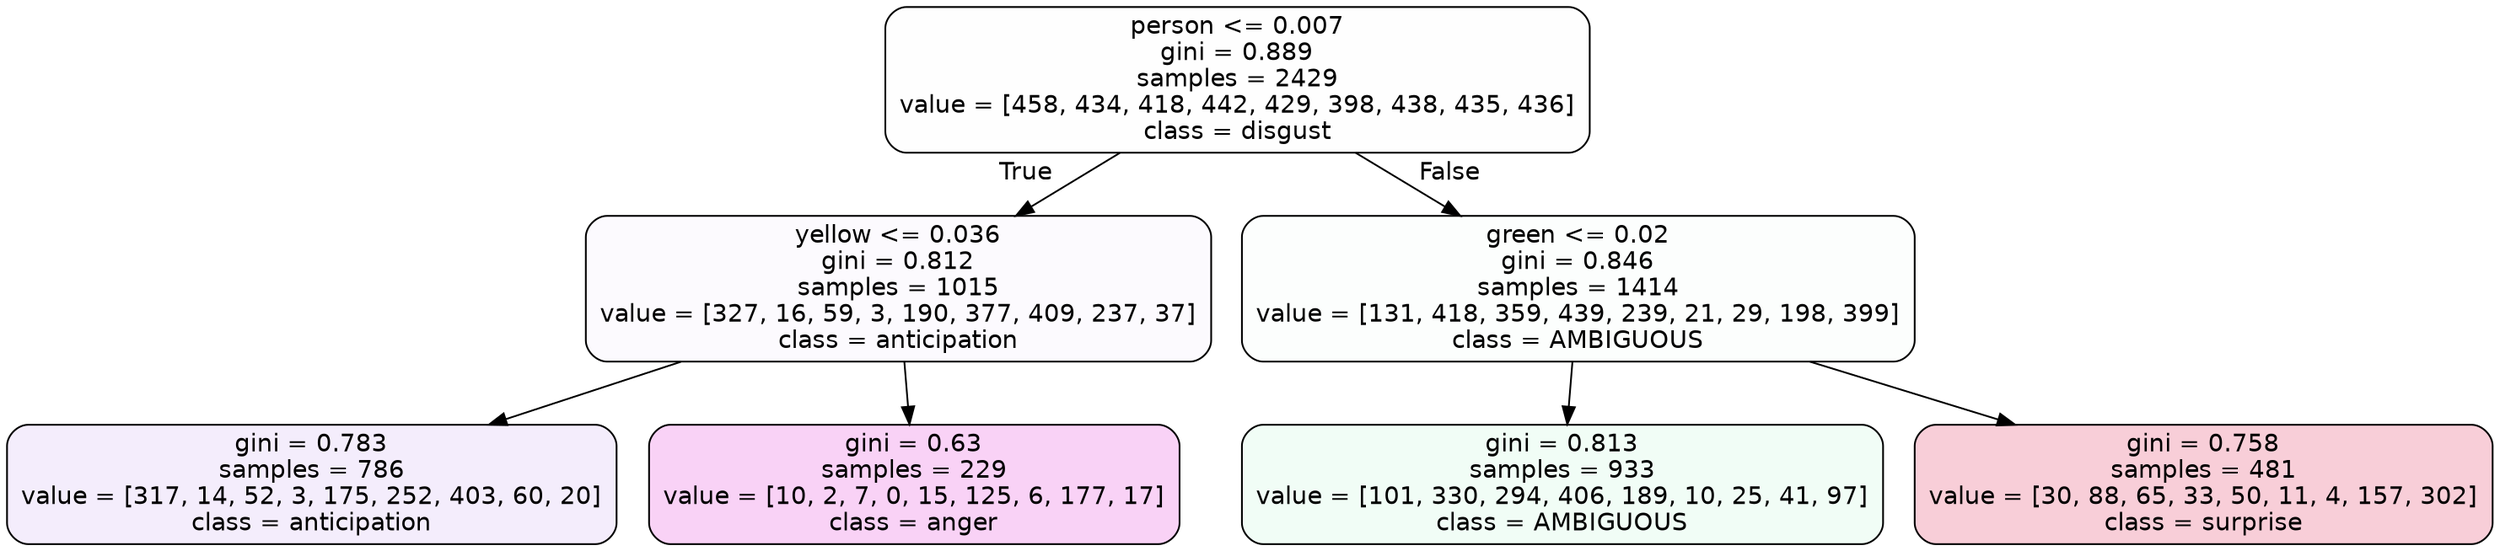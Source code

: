 digraph Tree {
node [shape=box, style="filled, rounded", color="black", fontname=helvetica] ;
edge [fontname=helvetica] ;
0 [label="person <= 0.007\ngini = 0.889\nsamples = 2429\nvalue = [458, 434, 418, 442, 429, 398, 438, 435, 436]\nclass = disgust", fillcolor="#e5813901"] ;
1 [label="yellow <= 0.036\ngini = 0.812\nsamples = 1015\nvalue = [327, 16, 59, 3, 190, 377, 409, 237, 37]\nclass = anticipation", fillcolor="#8139e506"] ;
0 -> 1 [labeldistance=2.5, labelangle=45, headlabel="True"] ;
2 [label="gini = 0.783\nsamples = 786\nvalue = [317, 14, 52, 3, 175, 252, 403, 60, 20]\nclass = anticipation", fillcolor="#8139e516"] ;
1 -> 2 ;
3 [label="gini = 0.63\nsamples = 229\nvalue = [10, 2, 7, 0, 15, 125, 6, 177, 17]\nclass = anger", fillcolor="#e539d739"] ;
1 -> 3 ;
4 [label="green <= 0.02\ngini = 0.846\nsamples = 1414\nvalue = [131, 418, 359, 439, 239, 21, 29, 198, 399]\nclass = AMBIGUOUS", fillcolor="#39e58103"] ;
0 -> 4 [labeldistance=2.5, labelangle=-45, headlabel="False"] ;
5 [label="gini = 0.813\nsamples = 933\nvalue = [101, 330, 294, 406, 189, 10, 25, 41, 97]\nclass = AMBIGUOUS", fillcolor="#39e58111"] ;
4 -> 5 ;
6 [label="gini = 0.758\nsamples = 481\nvalue = [30, 88, 65, 33, 50, 11, 4, 157, 302]\nclass = surprise", fillcolor="#e539643f"] ;
4 -> 6 ;
}